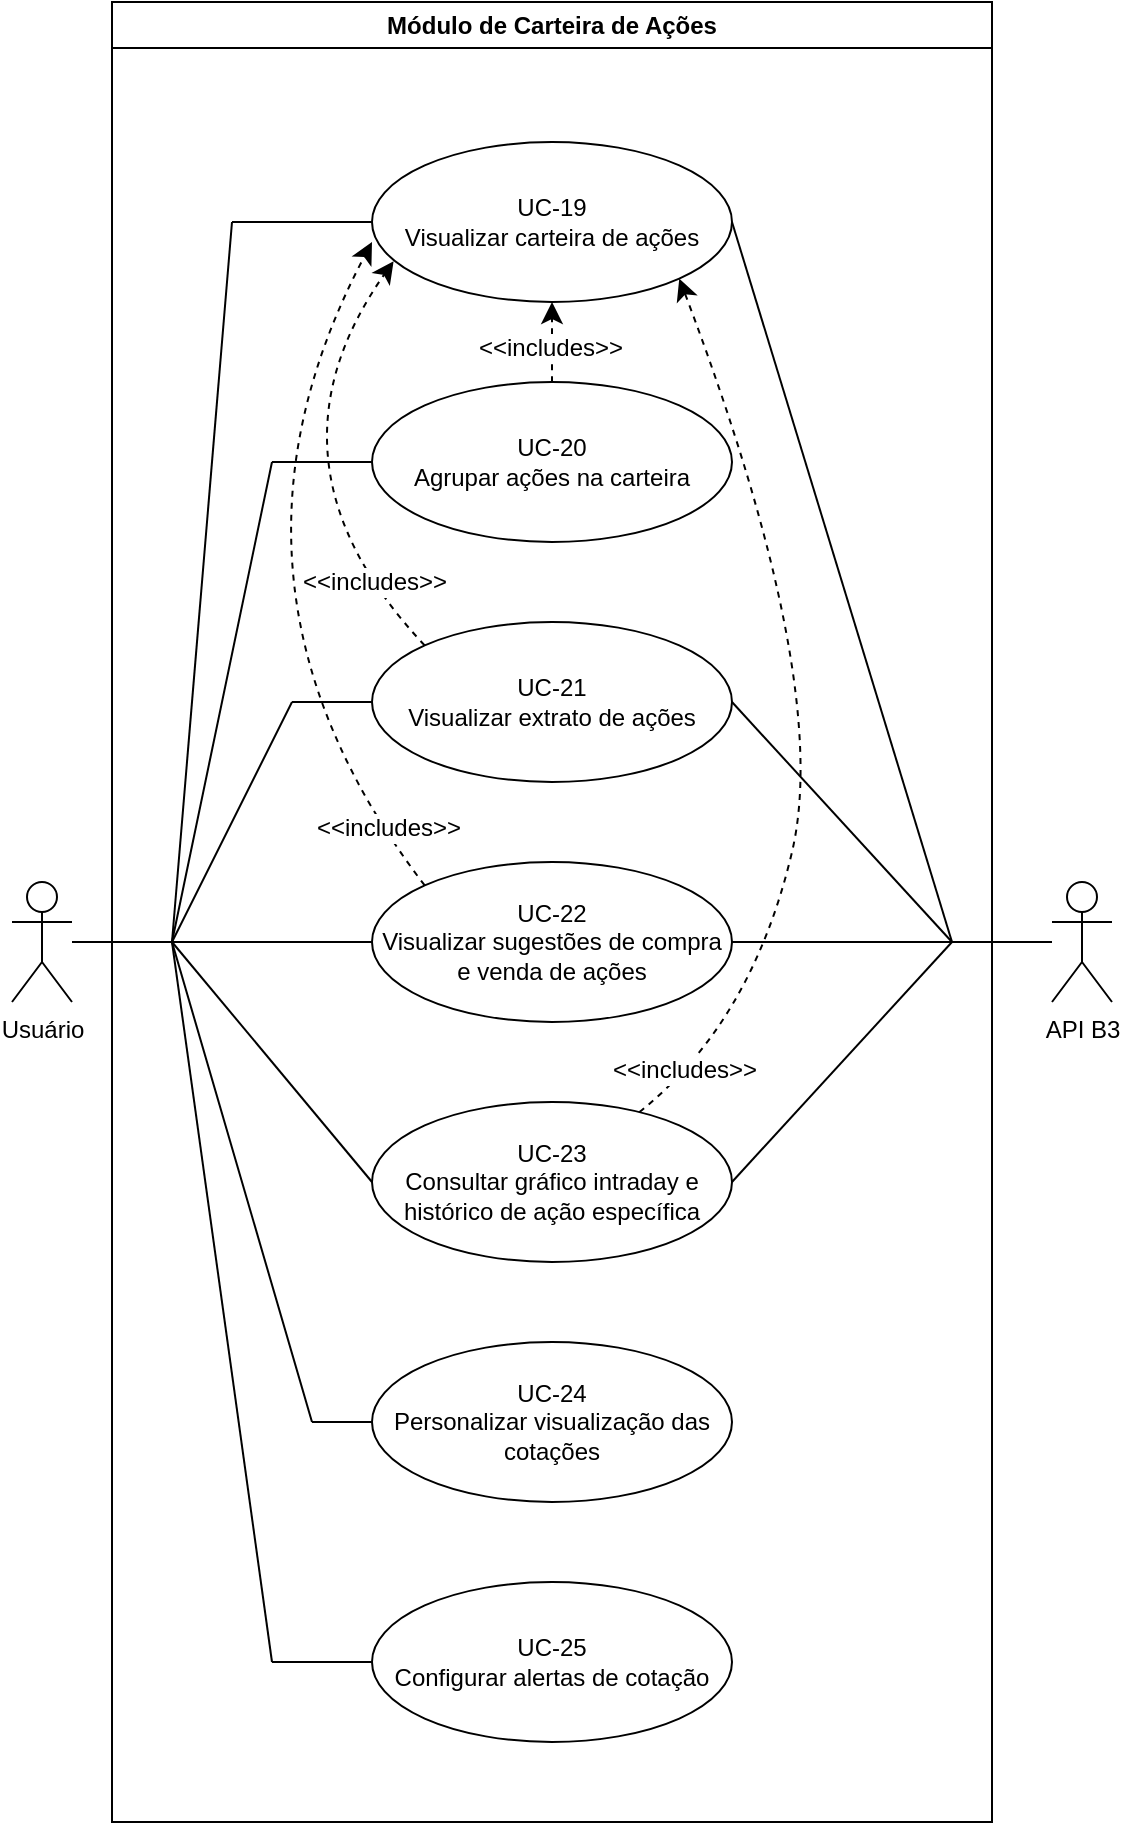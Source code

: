 <mxfile version="24.7.8">
  <diagram name="Page-1" id="magkBhk4KmJtrxDzVgJV">
    <mxGraphModel dx="1187" dy="955" grid="1" gridSize="10" guides="0" tooltips="1" connect="1" arrows="1" fold="1" page="1" pageScale="1" pageWidth="1" pageHeight="1" math="0" shadow="0">
      <root>
        <mxCell id="0" />
        <mxCell id="1" parent="0" />
        <mxCell id="6Fi_e5lVrd8VuNeaOpWh-1" value="Módulo de Carteira de Ações" style="swimlane;whiteSpace=wrap;html=1;" parent="1" vertex="1">
          <mxGeometry x="160" y="10" width="440" height="910" as="geometry" />
        </mxCell>
        <mxCell id="84PSGLY9zqhsk3KYUfHD-1" style="edgeStyle=none;curved=1;rounded=0;orthogonalLoop=1;jettySize=auto;html=1;exitX=0.5;exitY=0;exitDx=0;exitDy=0;entryX=0.5;entryY=1;entryDx=0;entryDy=0;fontSize=12;startSize=8;endSize=8;dashed=1;" parent="6Fi_e5lVrd8VuNeaOpWh-1" source="6Fi_e5lVrd8VuNeaOpWh-6" target="6Fi_e5lVrd8VuNeaOpWh-16" edge="1">
          <mxGeometry relative="1" as="geometry" />
        </mxCell>
        <mxCell id="84PSGLY9zqhsk3KYUfHD-2" value="&amp;lt;&amp;lt;includes&amp;gt;&amp;gt;" style="edgeLabel;html=1;align=center;verticalAlign=middle;resizable=0;points=[];fontSize=12;" parent="84PSGLY9zqhsk3KYUfHD-1" vertex="1" connectable="0">
          <mxGeometry x="-0.121" y="1" relative="1" as="geometry">
            <mxPoint as="offset" />
          </mxGeometry>
        </mxCell>
        <mxCell id="6Fi_e5lVrd8VuNeaOpWh-6" value="UC-20&lt;div&gt;Agrupar ações na carteira&lt;/div&gt;" style="ellipse;whiteSpace=wrap;html=1;" parent="6Fi_e5lVrd8VuNeaOpWh-1" vertex="1">
          <mxGeometry x="130" y="190" width="180" height="80" as="geometry" />
        </mxCell>
        <mxCell id="6Fi_e5lVrd8VuNeaOpWh-9" value="UC-21&lt;div&gt;&lt;span style=&quot;background-color: initial;&quot;&gt;Visualizar extrato de ações&lt;/span&gt;&lt;/div&gt;" style="ellipse;whiteSpace=wrap;html=1;" parent="6Fi_e5lVrd8VuNeaOpWh-1" vertex="1">
          <mxGeometry x="130" y="310" width="180" height="80" as="geometry" />
        </mxCell>
        <mxCell id="6Fi_e5lVrd8VuNeaOpWh-10" value="UC-22&lt;div&gt;Visualizar sugestões de compra e venda de ações&lt;/div&gt;" style="ellipse;whiteSpace=wrap;html=1;" parent="6Fi_e5lVrd8VuNeaOpWh-1" vertex="1">
          <mxGeometry x="130" y="430" width="180" height="80" as="geometry" />
        </mxCell>
        <mxCell id="84PSGLY9zqhsk3KYUfHD-3" style="edgeStyle=none;curved=1;rounded=0;orthogonalLoop=1;jettySize=auto;html=1;entryX=1;entryY=1;entryDx=0;entryDy=0;fontSize=12;startSize=8;endSize=8;dashed=1;" parent="6Fi_e5lVrd8VuNeaOpWh-1" source="6Fi_e5lVrd8VuNeaOpWh-11" target="6Fi_e5lVrd8VuNeaOpWh-16" edge="1">
          <mxGeometry relative="1" as="geometry">
            <Array as="points">
              <mxPoint x="320" y="510" />
              <mxPoint x="360" y="340" />
            </Array>
          </mxGeometry>
        </mxCell>
        <mxCell id="84PSGLY9zqhsk3KYUfHD-4" value="&amp;lt;&amp;lt;includes&amp;gt;&amp;gt;" style="edgeLabel;html=1;align=center;verticalAlign=middle;resizable=0;points=[];fontSize=12;" parent="84PSGLY9zqhsk3KYUfHD-3" vertex="1" connectable="0">
          <mxGeometry x="-0.869" y="3" relative="1" as="geometry">
            <mxPoint as="offset" />
          </mxGeometry>
        </mxCell>
        <mxCell id="6Fi_e5lVrd8VuNeaOpWh-11" value="UC-23&lt;div&gt;Consultar gráfico intraday e histórico de ação específica&lt;/div&gt;" style="ellipse;whiteSpace=wrap;html=1;" parent="6Fi_e5lVrd8VuNeaOpWh-1" vertex="1">
          <mxGeometry x="130" y="550" width="180" height="80" as="geometry" />
        </mxCell>
        <mxCell id="6Fi_e5lVrd8VuNeaOpWh-16" value="UC-19&lt;div&gt;Visualizar carteira de ações&lt;/div&gt;" style="ellipse;whiteSpace=wrap;html=1;" parent="6Fi_e5lVrd8VuNeaOpWh-1" vertex="1">
          <mxGeometry x="130" y="70" width="180" height="80" as="geometry" />
        </mxCell>
        <mxCell id="em-PWJja5tTNUCQDm3zD-1" value="UC-24&lt;div&gt;&lt;span style=&quot;background-color: initial;&quot;&gt;Personalizar visualização das cotações&lt;/span&gt;&lt;/div&gt;" style="ellipse;whiteSpace=wrap;html=1;" parent="6Fi_e5lVrd8VuNeaOpWh-1" vertex="1">
          <mxGeometry x="130" y="670" width="180" height="80" as="geometry" />
        </mxCell>
        <mxCell id="em-PWJja5tTNUCQDm3zD-3" value="UC-25&lt;div&gt;&lt;span style=&quot;background-color: initial;&quot;&gt;Configurar alertas de cotação&lt;/span&gt;&lt;/div&gt;" style="ellipse;whiteSpace=wrap;html=1;" parent="6Fi_e5lVrd8VuNeaOpWh-1" vertex="1">
          <mxGeometry x="130" y="790" width="180" height="80" as="geometry" />
        </mxCell>
        <mxCell id="84PSGLY9zqhsk3KYUfHD-9" style="edgeStyle=none;curved=1;rounded=0;orthogonalLoop=1;jettySize=auto;html=1;exitX=0;exitY=0;exitDx=0;exitDy=0;entryX=0.06;entryY=0.745;entryDx=0;entryDy=0;entryPerimeter=0;fontSize=12;startSize=8;endSize=8;dashed=1;" parent="6Fi_e5lVrd8VuNeaOpWh-1" source="6Fi_e5lVrd8VuNeaOpWh-9" target="6Fi_e5lVrd8VuNeaOpWh-16" edge="1">
          <mxGeometry relative="1" as="geometry">
            <Array as="points">
              <mxPoint x="70" y="230" />
            </Array>
          </mxGeometry>
        </mxCell>
        <mxCell id="84PSGLY9zqhsk3KYUfHD-10" value="&amp;lt;&amp;lt;includes&amp;gt;&amp;gt;" style="edgeLabel;html=1;align=center;verticalAlign=middle;resizable=0;points=[];fontSize=12;" parent="84PSGLY9zqhsk3KYUfHD-9" vertex="1" connectable="0">
          <mxGeometry x="-0.67" y="-3" relative="1" as="geometry">
            <mxPoint as="offset" />
          </mxGeometry>
        </mxCell>
        <mxCell id="84PSGLY9zqhsk3KYUfHD-11" style="edgeStyle=none;curved=1;rounded=0;orthogonalLoop=1;jettySize=auto;html=1;exitX=0;exitY=0;exitDx=0;exitDy=0;entryX=0;entryY=0.625;entryDx=0;entryDy=0;entryPerimeter=0;fontSize=12;startSize=8;endSize=8;dashed=1;" parent="6Fi_e5lVrd8VuNeaOpWh-1" source="6Fi_e5lVrd8VuNeaOpWh-10" target="6Fi_e5lVrd8VuNeaOpWh-16" edge="1">
          <mxGeometry relative="1" as="geometry">
            <Array as="points">
              <mxPoint x="40" y="290" />
            </Array>
          </mxGeometry>
        </mxCell>
        <mxCell id="84PSGLY9zqhsk3KYUfHD-12" value="&amp;lt;&amp;lt;includes&amp;gt;&amp;gt;" style="edgeLabel;html=1;align=center;verticalAlign=middle;resizable=0;points=[];fontSize=12;" parent="84PSGLY9zqhsk3KYUfHD-11" vertex="1" connectable="0">
          <mxGeometry x="-0.82" y="-3" relative="1" as="geometry">
            <mxPoint as="offset" />
          </mxGeometry>
        </mxCell>
        <mxCell id="em-PWJja5tTNUCQDm3zD-21" style="edgeStyle=none;curved=1;rounded=0;orthogonalLoop=1;jettySize=auto;html=1;fontSize=12;startSize=8;endSize=8;endArrow=none;endFill=0;" parent="1" source="6Fi_e5lVrd8VuNeaOpWh-2" edge="1">
          <mxGeometry relative="1" as="geometry">
            <mxPoint x="190" y="480" as="targetPoint" />
          </mxGeometry>
        </mxCell>
        <mxCell id="6Fi_e5lVrd8VuNeaOpWh-2" value="Usuário" style="shape=umlActor;verticalLabelPosition=bottom;verticalAlign=top;html=1;outlineConnect=0;" parent="1" vertex="1">
          <mxGeometry x="110" y="450" width="30" height="60" as="geometry" />
        </mxCell>
        <mxCell id="em-PWJja5tTNUCQDm3zD-5" style="edgeStyle=none;curved=1;rounded=0;orthogonalLoop=1;jettySize=auto;html=1;fontSize=12;startSize=8;endSize=8;endArrow=none;endFill=0;" parent="1" source="XbBQ54yWR8MxngpIoZ2N-11" edge="1">
          <mxGeometry relative="1" as="geometry">
            <mxPoint x="580" y="480" as="targetPoint" />
          </mxGeometry>
        </mxCell>
        <mxCell id="XbBQ54yWR8MxngpIoZ2N-11" value="API B3" style="shape=umlActor;verticalLabelPosition=bottom;verticalAlign=top;html=1;outlineConnect=0;" parent="1" vertex="1">
          <mxGeometry x="630" y="450" width="30" height="60" as="geometry" />
        </mxCell>
        <mxCell id="em-PWJja5tTNUCQDm3zD-6" value="" style="endArrow=none;html=1;rounded=0;fontSize=12;startSize=8;endSize=8;curved=1;entryX=1;entryY=0.5;entryDx=0;entryDy=0;" parent="1" target="6Fi_e5lVrd8VuNeaOpWh-16" edge="1">
          <mxGeometry width="50" height="50" relative="1" as="geometry">
            <mxPoint x="580" y="480" as="sourcePoint" />
            <mxPoint x="370" y="310" as="targetPoint" />
          </mxGeometry>
        </mxCell>
        <mxCell id="em-PWJja5tTNUCQDm3zD-7" value="" style="endArrow=none;html=1;rounded=0;fontSize=12;startSize=8;endSize=8;curved=1;entryX=1;entryY=0.5;entryDx=0;entryDy=0;" parent="1" target="6Fi_e5lVrd8VuNeaOpWh-9" edge="1">
          <mxGeometry width="50" height="50" relative="1" as="geometry">
            <mxPoint x="580" y="480" as="sourcePoint" />
            <mxPoint x="370" y="440" as="targetPoint" />
          </mxGeometry>
        </mxCell>
        <mxCell id="em-PWJja5tTNUCQDm3zD-8" value="" style="endArrow=none;html=1;rounded=0;fontSize=12;startSize=8;endSize=8;curved=1;exitX=1;exitY=0.5;exitDx=0;exitDy=0;" parent="1" source="6Fi_e5lVrd8VuNeaOpWh-11" edge="1">
          <mxGeometry width="50" height="50" relative="1" as="geometry">
            <mxPoint x="320" y="630" as="sourcePoint" />
            <mxPoint x="580" y="480" as="targetPoint" />
          </mxGeometry>
        </mxCell>
        <mxCell id="em-PWJja5tTNUCQDm3zD-10" value="" style="endArrow=none;html=1;rounded=0;fontSize=12;startSize=8;endSize=8;curved=1;exitX=1;exitY=0.5;exitDx=0;exitDy=0;" parent="1" source="6Fi_e5lVrd8VuNeaOpWh-10" edge="1">
          <mxGeometry width="50" height="50" relative="1" as="geometry">
            <mxPoint x="320" y="490" as="sourcePoint" />
            <mxPoint x="580" y="480" as="targetPoint" />
          </mxGeometry>
        </mxCell>
        <mxCell id="em-PWJja5tTNUCQDm3zD-22" value="" style="endArrow=none;html=1;rounded=0;fontSize=12;startSize=8;endSize=8;curved=1;" parent="1" edge="1">
          <mxGeometry width="50" height="50" relative="1" as="geometry">
            <mxPoint x="190" y="480" as="sourcePoint" />
            <mxPoint x="220" y="120" as="targetPoint" />
          </mxGeometry>
        </mxCell>
        <mxCell id="em-PWJja5tTNUCQDm3zD-23" value="" style="endArrow=none;html=1;rounded=0;fontSize=12;startSize=8;endSize=8;curved=1;" parent="1" edge="1">
          <mxGeometry width="50" height="50" relative="1" as="geometry">
            <mxPoint x="190" y="480" as="sourcePoint" />
            <mxPoint x="240" y="240" as="targetPoint" />
          </mxGeometry>
        </mxCell>
        <mxCell id="em-PWJja5tTNUCQDm3zD-25" value="" style="endArrow=none;html=1;rounded=0;fontSize=12;startSize=8;endSize=8;curved=1;entryX=0;entryY=0.5;entryDx=0;entryDy=0;" parent="1" target="6Fi_e5lVrd8VuNeaOpWh-16" edge="1">
          <mxGeometry width="50" height="50" relative="1" as="geometry">
            <mxPoint x="220" y="120" as="sourcePoint" />
            <mxPoint x="360" y="240" as="targetPoint" />
          </mxGeometry>
        </mxCell>
        <mxCell id="em-PWJja5tTNUCQDm3zD-26" value="" style="endArrow=none;html=1;rounded=0;fontSize=12;startSize=8;endSize=8;curved=1;entryX=0;entryY=0.5;entryDx=0;entryDy=0;" parent="1" target="6Fi_e5lVrd8VuNeaOpWh-6" edge="1">
          <mxGeometry width="50" height="50" relative="1" as="geometry">
            <mxPoint x="240" y="240" as="sourcePoint" />
            <mxPoint x="360" y="300" as="targetPoint" />
          </mxGeometry>
        </mxCell>
        <mxCell id="em-PWJja5tTNUCQDm3zD-29" value="" style="endArrow=none;html=1;rounded=0;fontSize=12;startSize=8;endSize=8;curved=1;entryX=0;entryY=0.5;entryDx=0;entryDy=0;" parent="1" target="em-PWJja5tTNUCQDm3zD-3" edge="1">
          <mxGeometry width="50" height="50" relative="1" as="geometry">
            <mxPoint x="240" y="840" as="sourcePoint" />
            <mxPoint x="360" y="900" as="targetPoint" />
          </mxGeometry>
        </mxCell>
        <mxCell id="em-PWJja5tTNUCQDm3zD-30" value="" style="endArrow=none;html=1;rounded=0;fontSize=12;startSize=8;endSize=8;curved=1;" parent="1" edge="1">
          <mxGeometry width="50" height="50" relative="1" as="geometry">
            <mxPoint x="240" y="840" as="sourcePoint" />
            <mxPoint x="190" y="480" as="targetPoint" />
          </mxGeometry>
        </mxCell>
        <mxCell id="em-PWJja5tTNUCQDm3zD-33" value="" style="endArrow=none;html=1;rounded=0;fontSize=12;startSize=8;endSize=8;curved=1;entryX=0;entryY=0.5;entryDx=0;entryDy=0;" parent="1" target="6Fi_e5lVrd8VuNeaOpWh-9" edge="1">
          <mxGeometry width="50" height="50" relative="1" as="geometry">
            <mxPoint x="250" y="360" as="sourcePoint" />
            <mxPoint x="360" y="440" as="targetPoint" />
          </mxGeometry>
        </mxCell>
        <mxCell id="em-PWJja5tTNUCQDm3zD-34" value="" style="endArrow=none;html=1;rounded=0;fontSize=12;startSize=8;endSize=8;curved=1;" parent="1" edge="1">
          <mxGeometry width="50" height="50" relative="1" as="geometry">
            <mxPoint x="190" y="480" as="sourcePoint" />
            <mxPoint x="250" y="360" as="targetPoint" />
          </mxGeometry>
        </mxCell>
        <mxCell id="em-PWJja5tTNUCQDm3zD-35" value="" style="endArrow=none;html=1;rounded=0;fontSize=12;startSize=8;endSize=8;curved=1;entryX=0;entryY=0.5;entryDx=0;entryDy=0;" parent="1" target="6Fi_e5lVrd8VuNeaOpWh-10" edge="1">
          <mxGeometry width="50" height="50" relative="1" as="geometry">
            <mxPoint x="260" y="480" as="sourcePoint" />
            <mxPoint x="360" y="440" as="targetPoint" />
          </mxGeometry>
        </mxCell>
        <mxCell id="em-PWJja5tTNUCQDm3zD-36" value="" style="endArrow=none;html=1;rounded=0;fontSize=12;startSize=8;endSize=8;curved=1;" parent="1" edge="1">
          <mxGeometry width="50" height="50" relative="1" as="geometry">
            <mxPoint x="190" y="480" as="sourcePoint" />
            <mxPoint x="260" y="480" as="targetPoint" />
          </mxGeometry>
        </mxCell>
        <mxCell id="em-PWJja5tTNUCQDm3zD-37" value="" style="endArrow=none;html=1;rounded=0;fontSize=12;startSize=8;endSize=8;curved=1;entryX=0;entryY=0.5;entryDx=0;entryDy=0;" parent="1" target="6Fi_e5lVrd8VuNeaOpWh-11" edge="1">
          <mxGeometry width="50" height="50" relative="1" as="geometry">
            <mxPoint x="190" y="480" as="sourcePoint" />
            <mxPoint x="360" y="570" as="targetPoint" />
          </mxGeometry>
        </mxCell>
        <mxCell id="em-PWJja5tTNUCQDm3zD-38" value="" style="endArrow=none;html=1;rounded=0;fontSize=12;startSize=8;endSize=8;curved=1;entryX=0;entryY=0.5;entryDx=0;entryDy=0;" parent="1" target="em-PWJja5tTNUCQDm3zD-1" edge="1">
          <mxGeometry width="50" height="50" relative="1" as="geometry">
            <mxPoint x="260" y="720" as="sourcePoint" />
            <mxPoint x="360" y="640" as="targetPoint" />
          </mxGeometry>
        </mxCell>
        <mxCell id="em-PWJja5tTNUCQDm3zD-39" value="" style="endArrow=none;html=1;rounded=0;fontSize=12;startSize=8;endSize=8;curved=1;" parent="1" edge="1">
          <mxGeometry width="50" height="50" relative="1" as="geometry">
            <mxPoint x="190" y="480" as="sourcePoint" />
            <mxPoint x="260" y="720" as="targetPoint" />
          </mxGeometry>
        </mxCell>
      </root>
    </mxGraphModel>
  </diagram>
</mxfile>
